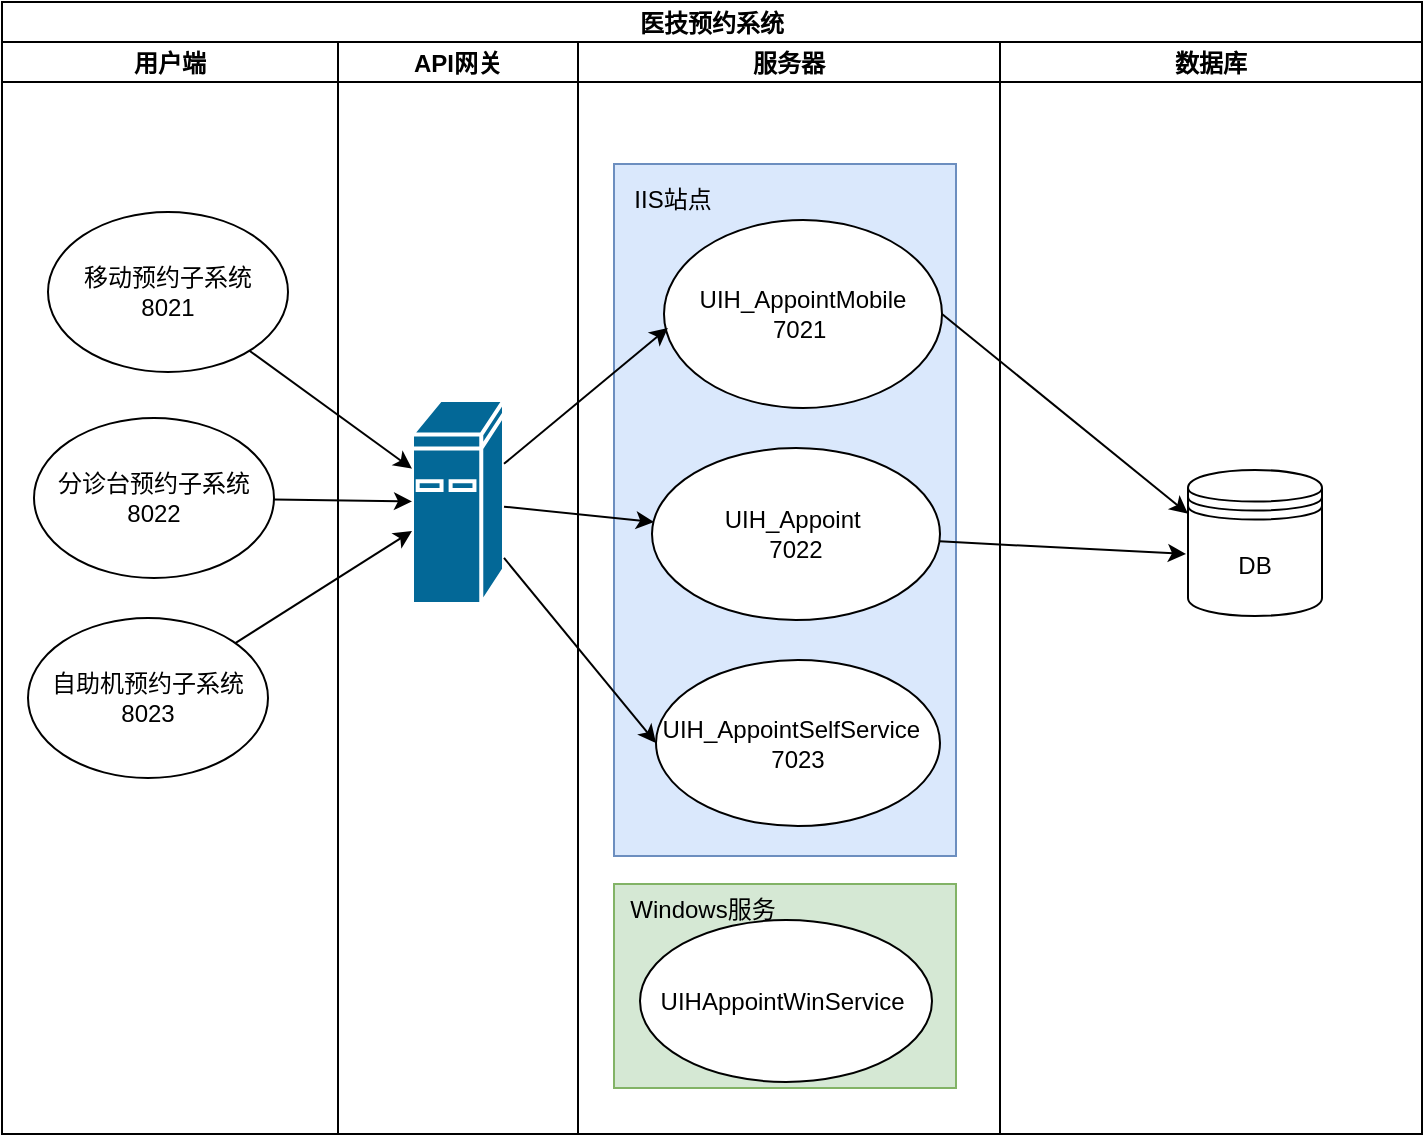 <mxfile version="15.0.5" type="github">
  <diagram id="uJUL8nPjyXX1YJYvQ8WT" name="Page-1">
    <mxGraphModel dx="1422" dy="762" grid="0" gridSize="10" guides="0" tooltips="1" connect="1" arrows="1" fold="1" page="1" pageScale="1" pageWidth="827" pageHeight="1169" background="#FFFFFF" math="0" shadow="0">
      <root>
        <mxCell id="0" />
        <mxCell id="1" parent="0" />
        <mxCell id="6FDjvAjU7Gc9Be1VV5_9-1" value="医技预约系统" style="swimlane;childLayout=stackLayout;resizeParent=1;resizeParentMax=0;startSize=20;" vertex="1" parent="1">
          <mxGeometry x="673" y="3" width="710" height="566" as="geometry" />
        </mxCell>
        <mxCell id="6FDjvAjU7Gc9Be1VV5_9-5" value="用户端" style="swimlane;startSize=20;" vertex="1" parent="6FDjvAjU7Gc9Be1VV5_9-1">
          <mxGeometry y="20" width="168" height="546" as="geometry" />
        </mxCell>
        <mxCell id="msUb0m_vn2ZmatBH2LY8-15" value="移动预约子系统&lt;br&gt;8021" style="ellipse;whiteSpace=wrap;html=1;" parent="6FDjvAjU7Gc9Be1VV5_9-5" vertex="1">
          <mxGeometry x="23" y="85" width="120" height="80" as="geometry" />
        </mxCell>
        <mxCell id="msUb0m_vn2ZmatBH2LY8-19" value="自助机预约子系统&lt;br&gt;8023" style="ellipse;whiteSpace=wrap;html=1;" parent="6FDjvAjU7Gc9Be1VV5_9-5" vertex="1">
          <mxGeometry x="13" y="288" width="120" height="80" as="geometry" />
        </mxCell>
        <mxCell id="msUb0m_vn2ZmatBH2LY8-48" value="分诊台预约子系统&lt;br&gt;8022" style="ellipse;whiteSpace=wrap;html=1;" parent="6FDjvAjU7Gc9Be1VV5_9-5" vertex="1">
          <mxGeometry x="16" y="188" width="120" height="80" as="geometry" />
        </mxCell>
        <mxCell id="6FDjvAjU7Gc9Be1VV5_9-3" value="API网关" style="swimlane;startSize=20;" vertex="1" parent="6FDjvAjU7Gc9Be1VV5_9-1">
          <mxGeometry x="168" y="20" width="120" height="546" as="geometry" />
        </mxCell>
        <mxCell id="msUb0m_vn2ZmatBH2LY8-12" value="" style="shape=mxgraph.cisco.computers_and_peripherals.ibm_mini_as400;html=1;pointerEvents=1;dashed=0;fillColor=#036897;strokeColor=#ffffff;strokeWidth=2;verticalLabelPosition=bottom;verticalAlign=top;align=center;outlineConnect=0;" parent="6FDjvAjU7Gc9Be1VV5_9-3" vertex="1">
          <mxGeometry x="37" y="179" width="46" height="102" as="geometry" />
        </mxCell>
        <mxCell id="6FDjvAjU7Gc9Be1VV5_9-4" value="服务器" style="swimlane;startSize=20;" vertex="1" parent="6FDjvAjU7Gc9Be1VV5_9-1">
          <mxGeometry x="288" y="20" width="211" height="546" as="geometry" />
        </mxCell>
        <mxCell id="6FDjvAjU7Gc9Be1VV5_9-23" value="" style="rounded=0;whiteSpace=wrap;html=1;fillColor=#d5e8d4;strokeColor=#82b366;" vertex="1" parent="6FDjvAjU7Gc9Be1VV5_9-4">
          <mxGeometry x="18" y="421" width="171" height="102" as="geometry" />
        </mxCell>
        <mxCell id="6FDjvAjU7Gc9Be1VV5_9-20" value="" style="rounded=0;whiteSpace=wrap;html=1;fillColor=#dae8fc;strokeColor=#6c8ebf;" vertex="1" parent="6FDjvAjU7Gc9Be1VV5_9-4">
          <mxGeometry x="18" y="61" width="171" height="346" as="geometry" />
        </mxCell>
        <mxCell id="msUb0m_vn2ZmatBH2LY8-2" value="UIH_AppointSelfService&amp;nbsp;&amp;nbsp;&lt;br&gt;7023" style="ellipse;whiteSpace=wrap;html=1;" parent="6FDjvAjU7Gc9Be1VV5_9-4" vertex="1">
          <mxGeometry x="39" y="309" width="142" height="83" as="geometry" />
        </mxCell>
        <mxCell id="msUb0m_vn2ZmatBH2LY8-3" value="UIH_AppointMobile&lt;br&gt;7021&amp;nbsp;" style="ellipse;whiteSpace=wrap;html=1;" parent="6FDjvAjU7Gc9Be1VV5_9-4" vertex="1">
          <mxGeometry x="43" y="89" width="139" height="94" as="geometry" />
        </mxCell>
        <mxCell id="msUb0m_vn2ZmatBH2LY8-41" value="UIH_Appoint&amp;nbsp;&lt;br&gt;7022" style="ellipse;whiteSpace=wrap;html=1;" parent="6FDjvAjU7Gc9Be1VV5_9-4" vertex="1">
          <mxGeometry x="37" y="203" width="144" height="86" as="geometry" />
        </mxCell>
        <mxCell id="msUb0m_vn2ZmatBH2LY8-55" style="edgeStyle=none;rounded=0;orthogonalLoop=1;jettySize=auto;html=1;exitX=0.5;exitY=1;exitDx=0;exitDy=0;" parent="6FDjvAjU7Gc9Be1VV5_9-4" edge="1">
          <mxGeometry relative="1" as="geometry">
            <mxPoint x="54" y="105" as="sourcePoint" />
            <mxPoint x="54" y="105" as="targetPoint" />
          </mxGeometry>
        </mxCell>
        <mxCell id="6FDjvAjU7Gc9Be1VV5_9-11" value="UIHAppointWinService&amp;nbsp;" style="ellipse;whiteSpace=wrap;html=1;" vertex="1" parent="6FDjvAjU7Gc9Be1VV5_9-4">
          <mxGeometry x="31" y="439" width="146" height="81" as="geometry" />
        </mxCell>
        <mxCell id="6FDjvAjU7Gc9Be1VV5_9-21" value="IIS站点" style="text;html=1;strokeColor=none;fillColor=none;align=center;verticalAlign=middle;whiteSpace=wrap;rounded=0;" vertex="1" parent="6FDjvAjU7Gc9Be1VV5_9-4">
          <mxGeometry x="22" y="69" width="51" height="20" as="geometry" />
        </mxCell>
        <mxCell id="6FDjvAjU7Gc9Be1VV5_9-33" value="Windows服务" style="text;html=1;strokeColor=none;fillColor=none;align=center;verticalAlign=middle;whiteSpace=wrap;rounded=0;" vertex="1" parent="6FDjvAjU7Gc9Be1VV5_9-4">
          <mxGeometry x="24" y="424" width="77" height="20" as="geometry" />
        </mxCell>
        <mxCell id="msUb0m_vn2ZmatBH2LY8-42" style="edgeStyle=none;rounded=0;orthogonalLoop=1;jettySize=auto;html=1;entryX=0.014;entryY=0.574;entryDx=0;entryDy=0;entryPerimeter=0;" parent="6FDjvAjU7Gc9Be1VV5_9-1" source="msUb0m_vn2ZmatBH2LY8-12" target="msUb0m_vn2ZmatBH2LY8-3" edge="1">
          <mxGeometry relative="1" as="geometry">
            <mxPoint x="-287" y="261.262" as="targetPoint" />
          </mxGeometry>
        </mxCell>
        <mxCell id="msUb0m_vn2ZmatBH2LY8-43" style="edgeStyle=none;rounded=0;orthogonalLoop=1;jettySize=auto;html=1;entryX=0.007;entryY=0.43;entryDx=0;entryDy=0;entryPerimeter=0;" parent="6FDjvAjU7Gc9Be1VV5_9-1" source="msUb0m_vn2ZmatBH2LY8-12" target="msUb0m_vn2ZmatBH2LY8-41" edge="1">
          <mxGeometry relative="1" as="geometry" />
        </mxCell>
        <mxCell id="msUb0m_vn2ZmatBH2LY8-44" style="edgeStyle=none;rounded=0;orthogonalLoop=1;jettySize=auto;html=1;entryX=0;entryY=0.5;entryDx=0;entryDy=0;" parent="6FDjvAjU7Gc9Be1VV5_9-1" source="msUb0m_vn2ZmatBH2LY8-12" target="msUb0m_vn2ZmatBH2LY8-2" edge="1">
          <mxGeometry relative="1" as="geometry" />
        </mxCell>
        <mxCell id="msUb0m_vn2ZmatBH2LY8-16" style="rounded=0;orthogonalLoop=1;jettySize=auto;html=1;" parent="6FDjvAjU7Gc9Be1VV5_9-1" source="msUb0m_vn2ZmatBH2LY8-15" target="msUb0m_vn2ZmatBH2LY8-12" edge="1">
          <mxGeometry relative="1" as="geometry" />
        </mxCell>
        <mxCell id="msUb0m_vn2ZmatBH2LY8-20" style="rounded=0;orthogonalLoop=1;jettySize=auto;html=1;" parent="6FDjvAjU7Gc9Be1VV5_9-1" source="msUb0m_vn2ZmatBH2LY8-19" target="msUb0m_vn2ZmatBH2LY8-12" edge="1">
          <mxGeometry relative="1" as="geometry" />
        </mxCell>
        <mxCell id="msUb0m_vn2ZmatBH2LY8-49" style="edgeStyle=none;rounded=0;orthogonalLoop=1;jettySize=auto;html=1;" parent="6FDjvAjU7Gc9Be1VV5_9-1" source="msUb0m_vn2ZmatBH2LY8-48" target="msUb0m_vn2ZmatBH2LY8-12" edge="1">
          <mxGeometry relative="1" as="geometry" />
        </mxCell>
        <mxCell id="6FDjvAjU7Gc9Be1VV5_9-18" style="rounded=0;orthogonalLoop=1;jettySize=auto;html=1;entryX=0;entryY=0.3;entryDx=0;entryDy=0;exitX=1;exitY=0.5;exitDx=0;exitDy=0;" edge="1" parent="6FDjvAjU7Gc9Be1VV5_9-1" source="msUb0m_vn2ZmatBH2LY8-3" target="6FDjvAjU7Gc9Be1VV5_9-17">
          <mxGeometry relative="1" as="geometry" />
        </mxCell>
        <mxCell id="6FDjvAjU7Gc9Be1VV5_9-19" style="rounded=0;orthogonalLoop=1;jettySize=auto;html=1;" edge="1" parent="6FDjvAjU7Gc9Be1VV5_9-1" source="msUb0m_vn2ZmatBH2LY8-41">
          <mxGeometry relative="1" as="geometry">
            <mxPoint x="592" y="276" as="targetPoint" />
          </mxGeometry>
        </mxCell>
        <mxCell id="6FDjvAjU7Gc9Be1VV5_9-6" value="数据库" style="swimlane;startSize=20;" vertex="1" parent="6FDjvAjU7Gc9Be1VV5_9-1">
          <mxGeometry x="499" y="20" width="211" height="546" as="geometry" />
        </mxCell>
        <mxCell id="6FDjvAjU7Gc9Be1VV5_9-17" value="DB" style="shape=datastore;whiteSpace=wrap;html=1;" vertex="1" parent="6FDjvAjU7Gc9Be1VV5_9-6">
          <mxGeometry x="94" y="214" width="67" height="73" as="geometry" />
        </mxCell>
      </root>
    </mxGraphModel>
  </diagram>
</mxfile>
